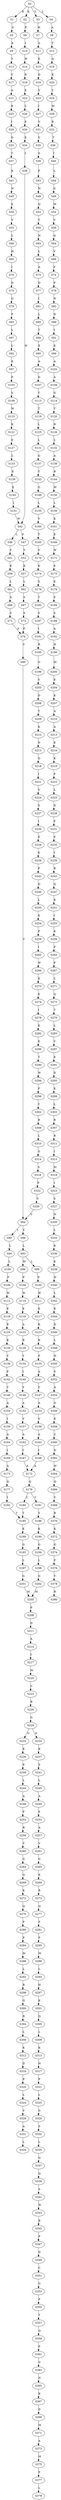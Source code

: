 strict digraph  {
	S0 -> S1 [ label = R ];
	S0 -> S2 [ label = E ];
	S0 -> S3 [ label = Y ];
	S0 -> S4 [ label = L ];
	S1 -> S5 [ label = S ];
	S2 -> S6 [ label = P ];
	S3 -> S7 [ label = H ];
	S4 -> S8 [ label = A ];
	S5 -> S9 [ label = E ];
	S6 -> S10 [ label = I ];
	S7 -> S11 [ label = S ];
	S8 -> S12 [ label = T ];
	S9 -> S13 [ label = T ];
	S10 -> S14 [ label = W ];
	S11 -> S15 [ label = E ];
	S12 -> S16 [ label = Q ];
	S13 -> S17 [ label = V ];
	S14 -> S18 [ label = R ];
	S15 -> S19 [ label = D ];
	S16 -> S20 [ label = K ];
	S17 -> S21 [ label = A ];
	S18 -> S22 [ label = E ];
	S19 -> S23 [ label = V ];
	S20 -> S24 [ label = Y ];
	S21 -> S25 [ label = R ];
	S22 -> S26 [ label = L ];
	S23 -> S27 [ label = I ];
	S24 -> S28 [ label = M ];
	S25 -> S29 [ label = I ];
	S26 -> S30 [ label = E ];
	S27 -> S31 [ label = V ];
	S28 -> S32 [ label = R ];
	S29 -> S33 [ label = D ];
	S30 -> S34 [ label = E ];
	S31 -> S35 [ label = V ];
	S32 -> S36 [ label = T ];
	S33 -> S37 [ label = T ];
	S34 -> S38 [ label = I ];
	S35 -> S39 [ label = S ];
	S36 -> S40 [ label = I ];
	S37 -> S41 [ label = K ];
	S38 -> S42 [ label = W ];
	S39 -> S43 [ label = F ];
	S40 -> S44 [ label = L ];
	S41 -> S45 [ label = N ];
	S42 -> S46 [ label = L ];
	S42 -> S47 [ label = P ];
	S43 -> S48 [ label = N ];
	S44 -> S49 [ label = G ];
	S45 -> S50 [ label = E ];
	S46 -> S51 [ label = Y ];
	S47 -> S52 [ label = Y ];
	S48 -> S53 [ label = Q ];
	S49 -> S54 [ label = M ];
	S50 -> S55 [ label = V ];
	S51 -> S56 [ label = K ];
	S52 -> S57 [ label = K ];
	S53 -> S58 [ label = T ];
	S54 -> S59 [ label = V ];
	S55 -> S60 [ label = L ];
	S56 -> S61 [ label = L ];
	S57 -> S62 [ label = L ];
	S58 -> S63 [ label = N ];
	S59 -> S64 [ label = Q ];
	S60 -> S65 [ label = H ];
	S61 -> S66 [ label = S ];
	S62 -> S67 [ label = S ];
	S63 -> S68 [ label = L ];
	S64 -> S69 [ label = V ];
	S65 -> S70 [ label = I ];
	S66 -> S71 [ label = S ];
	S67 -> S72 [ label = S ];
	S68 -> S73 [ label = A ];
	S69 -> S74 [ label = F ];
	S70 -> S75 [ label = D ];
	S71 -> S76 [ label = P ];
	S72 -> S76 [ label = P ];
	S73 -> S77 [ label = D ];
	S74 -> S78 [ label = P ];
	S75 -> S79 [ label = G ];
	S76 -> S80 [ label = V ];
	S77 -> S81 [ label = I ];
	S78 -> S82 [ label = N ];
	S79 -> S83 [ label = P ];
	S80 -> S84 [ label = V ];
	S81 -> S85 [ label = L ];
	S82 -> S86 [ label = D ];
	S83 -> S87 [ label = L ];
	S84 -> S88 [ label = V ];
	S84 -> S89 [ label = I ];
	S85 -> S90 [ label = T ];
	S86 -> S91 [ label = I ];
	S87 -> S92 [ label = L ];
	S88 -> S93 [ label = L ];
	S89 -> S94 [ label = L ];
	S90 -> S95 [ label = E ];
	S91 -> S96 [ label = E ];
	S92 -> S97 [ label = E ];
	S93 -> S98 [ label = M ];
	S93 -> S99 [ label = L ];
	S94 -> S100 [ label = L ];
	S95 -> S101 [ label = A ];
	S96 -> S102 [ label = A ];
	S97 -> S103 [ label = P ];
	S98 -> S104 [ label = P ];
	S99 -> S105 [ label = P ];
	S100 -> S106 [ label = P ];
	S101 -> S107 [ label = D ];
	S102 -> S108 [ label = A ];
	S103 -> S109 [ label = V ];
	S104 -> S110 [ label = W ];
	S105 -> S111 [ label = W ];
	S106 -> S112 [ label = W ];
	S107 -> S113 [ label = T ];
	S108 -> S114 [ label = G ];
	S109 -> S115 [ label = W ];
	S110 -> S116 [ label = E ];
	S111 -> S117 [ label = E ];
	S112 -> S118 [ label = E ];
	S113 -> S119 [ label = T ];
	S114 -> S120 [ label = T ];
	S115 -> S121 [ label = K ];
	S116 -> S122 [ label = A ];
	S117 -> S123 [ label = K ];
	S118 -> S124 [ label = E ];
	S119 -> S125 [ label = L ];
	S120 -> S126 [ label = N ];
	S121 -> S127 [ label = E ];
	S122 -> S128 [ label = R ];
	S123 -> S129 [ label = R ];
	S124 -> S130 [ label = K ];
	S125 -> S131 [ label = L ];
	S126 -> S132 [ label = L ];
	S127 -> S133 [ label = L ];
	S128 -> S134 [ label = Y ];
	S129 -> S135 [ label = F ];
	S130 -> S136 [ label = Y ];
	S131 -> S137 [ label = G ];
	S132 -> S138 [ label = A ];
	S133 -> S139 [ label = E ];
	S134 -> S140 [ label = I ];
	S135 -> S141 [ label = A ];
	S136 -> S142 [ label = F ];
	S137 -> S143 [ label = Y ];
	S138 -> S144 [ label = R ];
	S139 -> S145 [ label = E ];
	S140 -> S146 [ label = Y ];
	S141 -> S147 [ label = Y ];
	S142 -> S148 [ label = Y ];
	S143 -> S149 [ label = G ];
	S144 -> S150 [ label = M ];
	S145 -> S151 [ label = I ];
	S146 -> S152 [ label = A ];
	S147 -> S153 [ label = A ];
	S148 -> S154 [ label = A ];
	S149 -> S155 [ label = L ];
	S150 -> S156 [ label = L ];
	S151 -> S42 [ label = W ];
	S152 -> S157 [ label = V ];
	S153 -> S158 [ label = V ];
	S154 -> S159 [ label = I ];
	S155 -> S160 [ label = V ];
	S156 -> S161 [ label = K ];
	S157 -> S162 [ label = A ];
	S158 -> S163 [ label = A ];
	S159 -> S164 [ label = A ];
	S160 -> S165 [ label = T ];
	S161 -> S166 [ label = E ];
	S162 -> S167 [ label = I ];
	S163 -> S168 [ label = I ];
	S164 -> S169 [ label = I ];
	S165 -> S170 [ label = V ];
	S166 -> S171 [ label = W ];
	S167 -> S172 [ label = A ];
	S168 -> S172 [ label = A ];
	S169 -> S173 [ label = A ];
	S170 -> S174 [ label = K ];
	S171 -> S175 [ label = E ];
	S172 -> S176 [ label = Q ];
	S173 -> S177 [ label = Q ];
	S174 -> S178 [ label = S ];
	S175 -> S179 [ label = E ];
	S176 -> S180 [ label = I ];
	S176 -> S181 [ label = V ];
	S177 -> S182 [ label = I ];
	S178 -> S183 [ label = T ];
	S179 -> S184 [ label = F ];
	S180 -> S185 [ label = T ];
	S181 -> S186 [ label = T ];
	S182 -> S185 [ label = T ];
	S183 -> S187 [ label = S ];
	S184 -> S188 [ label = S ];
	S185 -> S189 [ label = K ];
	S186 -> S190 [ label = K ];
	S187 -> S191 [ label = I ];
	S188 -> S192 [ label = A ];
	S189 -> S193 [ label = G ];
	S190 -> S194 [ label = G ];
	S191 -> S195 [ label = R ];
	S192 -> S196 [ label = N ];
	S193 -> S197 [ label = L ];
	S194 -> S198 [ label = L ];
	S195 -> S199 [ label = G ];
	S196 -> S200 [ label = M ];
	S197 -> S201 [ label = G ];
	S198 -> S202 [ label = G ];
	S199 -> S203 [ label = V ];
	S200 -> S204 [ label = E ];
	S201 -> S205 [ label = M ];
	S202 -> S205 [ label = M ];
	S203 -> S206 [ label = D ];
	S204 -> S207 [ label = K ];
	S205 -> S208 [ label = E ];
	S206 -> S209 [ label = T ];
	S207 -> S210 [ label = A ];
	S208 -> S211 [ label = D ];
	S209 -> S212 [ label = K ];
	S210 -> S213 [ label = A ];
	S211 -> S214 [ label = A ];
	S212 -> S215 [ label = N ];
	S213 -> S216 [ label = E ];
	S214 -> S217 [ label = I ];
	S215 -> S218 [ label = Q ];
	S216 -> S219 [ label = K ];
	S217 -> S220 [ label = M ];
	S218 -> S221 [ label = I ];
	S219 -> S222 [ label = P ];
	S220 -> S223 [ label = C ];
	S221 -> S224 [ label = V ];
	S222 -> S225 [ label = L ];
	S223 -> S226 [ label = R ];
	S224 -> S227 [ label = S ];
	S225 -> S228 [ label = D ];
	S226 -> S229 [ label = G ];
	S227 -> S230 [ label = I ];
	S228 -> S231 [ label = F ];
	S229 -> S232 [ label = G ];
	S229 -> S233 [ label = N ];
	S230 -> S234 [ label = E ];
	S231 -> S235 [ label = P ];
	S232 -> S236 [ label = K ];
	S233 -> S237 [ label = K ];
	S234 -> S238 [ label = E ];
	S235 -> S239 [ label = I ];
	S236 -> S240 [ label = E ];
	S237 -> S241 [ label = S ];
	S238 -> S242 [ label = P ];
	S239 -> S243 [ label = R ];
	S240 -> S244 [ label = L ];
	S241 -> S245 [ label = L ];
	S242 -> S246 [ label = D ];
	S243 -> S247 [ label = Q ];
	S244 -> S248 [ label = A ];
	S245 -> S249 [ label = A ];
	S246 -> S250 [ label = L ];
	S247 -> S251 [ label = K ];
	S248 -> S252 [ label = F ];
	S249 -> S253 [ label = F ];
	S250 -> S254 [ label = E ];
	S251 -> S255 [ label = I ];
	S252 -> S256 [ label = R ];
	S253 -> S257 [ label = A ];
	S254 -> S258 [ label = P ];
	S255 -> S259 [ label = K ];
	S256 -> S260 [ label = V ];
	S257 -> S261 [ label = V ];
	S258 -> S262 [ label = I ];
	S259 -> S263 [ label = P ];
	S260 -> S264 [ label = G ];
	S261 -> S265 [ label = G ];
	S262 -> S266 [ label = W ];
	S263 -> S267 [ label = P ];
	S264 -> S268 [ label = Q ];
	S265 -> S269 [ label = K ];
	S266 -> S270 [ label = K ];
	S267 -> S271 [ label = L ];
	S268 -> S272 [ label = K ];
	S269 -> S273 [ label = R ];
	S270 -> S274 [ label = E ];
	S271 -> S275 [ label = Q ];
	S272 -> S276 [ label = Q ];
	S273 -> S277 [ label = Q ];
	S274 -> S278 [ label = I ];
	S275 -> S279 [ label = T ];
	S276 -> S280 [ label = F ];
	S277 -> S281 [ label = F ];
	S278 -> S282 [ label = E ];
	S279 -> S283 [ label = L ];
	S280 -> S284 [ label = P ];
	S281 -> S285 [ label = P ];
	S282 -> S286 [ label = E ];
	S283 -> S287 [ label = V ];
	S284 -> S288 [ label = M ];
	S285 -> S289 [ label = M ];
	S286 -> S290 [ label = T ];
	S287 -> S291 [ label = E ];
	S288 -> S292 [ label = L ];
	S289 -> S293 [ label = L ];
	S290 -> S294 [ label = W ];
	S291 -> S295 [ label = D ];
	S292 -> S296 [ label = R ];
	S293 -> S297 [ label = H ];
	S294 -> S298 [ label = P ];
	S295 -> S299 [ label = K ];
	S296 -> S300 [ label = Q ];
	S297 -> S301 [ label = K ];
	S298 -> S302 [ label = Y ];
	S299 -> S303 [ label = L ];
	S300 -> S304 [ label = R ];
	S301 -> S305 [ label = Q ];
	S302 -> S306 [ label = R ];
	S303 -> S307 [ label = R ];
	S304 -> S308 [ label = L ];
	S305 -> S309 [ label = L ];
	S306 -> S310 [ label = L ];
	S307 -> S311 [ label = R ];
	S308 -> S312 [ label = K ];
	S309 -> S313 [ label = K ];
	S310 -> S314 [ label = S ];
	S311 -> S315 [ label = I ];
	S312 -> S316 [ label = D ];
	S313 -> S317 [ label = H ];
	S314 -> S318 [ label = S ];
	S315 -> S319 [ label = M ];
	S316 -> S320 [ label = P ];
	S317 -> S321 [ label = P ];
	S318 -> S322 [ label = P ];
	S319 -> S323 [ label = I ];
	S320 -> S324 [ label = L ];
	S321 -> S325 [ label = L ];
	S322 -> S326 [ label = V ];
	S323 -> S327 [ label = S ];
	S324 -> S328 [ label = V ];
	S325 -> S329 [ label = G ];
	S326 -> S84 [ label = V ];
	S327 -> S330 [ label = N ];
	S328 -> S331 [ label = A ];
	S329 -> S332 [ label = S ];
	S330 -> S333 [ label = L ];
	S331 -> S334 [ label = L ];
	S332 -> S335 [ label = L ];
	S333 -> S336 [ label = R ];
	S335 -> S337 [ label = Q ];
	S336 -> S338 [ label = K ];
	S337 -> S339 [ label = Q ];
	S338 -> S340 [ label = H ];
	S339 -> S341 [ label = S ];
	S340 -> S342 [ label = L ];
	S341 -> S343 [ label = W ];
	S342 -> S344 [ label = E ];
	S343 -> S345 [ label = R ];
	S344 -> S346 [ label = D ];
	S345 -> S347 [ label = P ];
	S346 -> S348 [ label = L ];
	S347 -> S349 [ label = D ];
	S348 -> S350 [ label = N ];
	S349 -> S351 [ label = C ];
	S350 -> S352 [ label = S ];
	S351 -> S353 [ label = G ];
	S352 -> S354 [ label = A ];
	S353 -> S355 [ label = F ];
	S354 -> S356 [ label = G ];
	S355 -> S357 [ label = T ];
	S356 -> S358 [ label = K ];
	S357 -> S359 [ label = Q ];
	S358 -> S360 [ label = C ];
	S359 -> S361 [ label = P ];
	S360 -> S362 [ label = D ];
	S361 -> S363 [ label = G ];
	S362 -> S364 [ label = W ];
	S363 -> S365 [ label = N ];
	S364 -> S366 [ label = Q ];
	S365 -> S367 [ label = K ];
	S366 -> S368 [ label = V ];
	S367 -> S369 [ label = D ];
	S368 -> S370 [ label = R ];
	S369 -> S371 [ label = M ];
	S370 -> S372 [ label = K ];
	S371 -> S373 [ label = A ];
	S372 -> S374 [ label = G ];
	S373 -> S375 [ label = M ];
	S374 -> S376 [ label = F ];
	S375 -> S377 [ label = P ];
	S376 -> S378 [ label = Y ];
	S377 -> S379 [ label = L ];
	S378 -> S380 [ label = R ];
}
